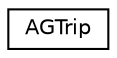 digraph "Graphical Class Hierarchy"
{
  edge [fontname="Helvetica",fontsize="10",labelfontname="Helvetica",labelfontsize="10"];
  node [fontname="Helvetica",fontsize="10",shape=record];
  rankdir="LR";
  Node0 [label="AGTrip",height=0.2,width=0.4,color="black", fillcolor="white", style="filled",URL="$de/d71/class_a_g_trip.html"];
}
